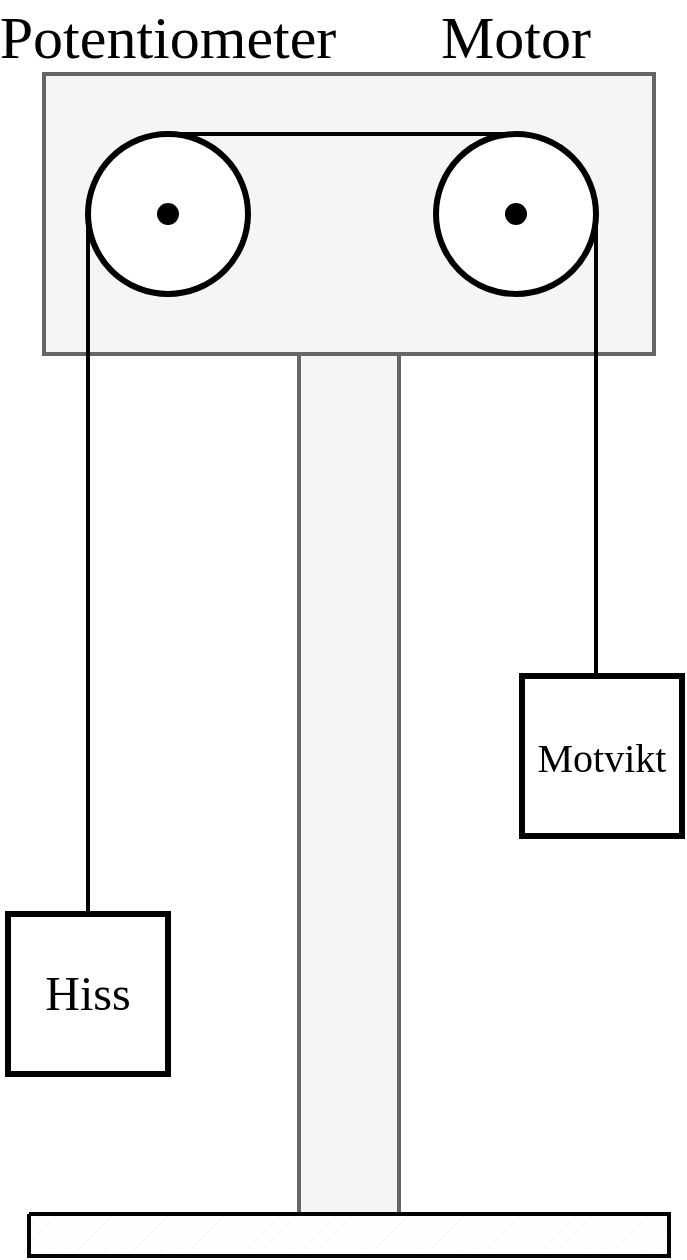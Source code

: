 <mxfile version="14.5.1" type="device"><diagram id="iVBebx0rB63y4Vq1KsQF" name="Page-1"><mxGraphModel dx="1217" dy="721" grid="1" gridSize="10" guides="1" tooltips="1" connect="1" arrows="1" fold="1" page="1" pageScale="1" pageWidth="1169" pageHeight="1654" math="0" shadow="0"><root><mxCell id="0"/><mxCell id="1" parent="0"/><mxCell id="-Uiuvf0fSiqjKIaMPOdX-22" value="" style="rounded=0;whiteSpace=wrap;html=1;fontFamily=CMU Serif;strokeWidth=2;fillColor=#f5f5f5;strokeColor=#666666;fontColor=#333333;" vertex="1" parent="1"><mxGeometry x="175.5" y="199" width="50" height="430" as="geometry"/></mxCell><mxCell id="-Uiuvf0fSiqjKIaMPOdX-21" value="" style="rounded=0;whiteSpace=wrap;html=1;fontFamily=CMU Serif;strokeWidth=2;fillColor=#f5f5f5;strokeColor=#666666;fontColor=#333333;" vertex="1" parent="1"><mxGeometry x="48" y="59" width="305" height="140" as="geometry"/></mxCell><mxCell id="-Uiuvf0fSiqjKIaMPOdX-1" value="" style="whiteSpace=wrap;html=1;aspect=fixed;strokeWidth=3;fontFamily=CMU Serif;fontStyle=0" vertex="1" parent="1"><mxGeometry x="30" y="479" width="80" height="80" as="geometry"/></mxCell><mxCell id="-Uiuvf0fSiqjKIaMPOdX-2" value="" style="endArrow=none;html=1;exitX=0.5;exitY=0;exitDx=0;exitDy=0;strokeWidth=2;fontFamily=CMU Serif;fontStyle=0" edge="1" parent="1" source="-Uiuvf0fSiqjKIaMPOdX-1"><mxGeometry width="50" height="50" relative="1" as="geometry"><mxPoint y="389" as="sourcePoint"/><mxPoint x="70" y="129" as="targetPoint"/></mxGeometry></mxCell><mxCell id="-Uiuvf0fSiqjKIaMPOdX-3" value="" style="ellipse;whiteSpace=wrap;html=1;aspect=fixed;rounded=0;sketch=0;strokeWidth=3;fontFamily=CMU Serif;fontStyle=0" vertex="1" parent="1"><mxGeometry x="70" y="89" width="80" height="80" as="geometry"/></mxCell><mxCell id="-Uiuvf0fSiqjKIaMPOdX-4" value="" style="endArrow=none;html=1;strokeWidth=2;fontFamily=CMU Serif;fontStyle=0;entryX=0.5;entryY=0;entryDx=0;entryDy=0;" edge="1" parent="1" target="-Uiuvf0fSiqjKIaMPOdX-14"><mxGeometry width="50" height="50" relative="1" as="geometry"><mxPoint x="111" y="89" as="sourcePoint"/><mxPoint x="277.59" y="89" as="targetPoint"/></mxGeometry></mxCell><mxCell id="-Uiuvf0fSiqjKIaMPOdX-8" value="" style="ellipse;whiteSpace=wrap;html=1;aspect=fixed;rounded=0;sketch=0;fillColor=#000000;fontFamily=CMU Serif;fontStyle=0" vertex="1" parent="1"><mxGeometry x="105" y="124" width="10" height="10" as="geometry"/></mxCell><mxCell id="-Uiuvf0fSiqjKIaMPOdX-10" value="&lt;font style=&quot;font-size: 24px&quot;&gt;Hiss&lt;/font&gt;" style="text;html=1;strokeColor=none;fillColor=none;align=center;verticalAlign=middle;whiteSpace=wrap;rounded=0;sketch=0;fontFamily=CMU Serif;fontStyle=0" vertex="1" parent="1"><mxGeometry x="50" y="509" width="40" height="20" as="geometry"/></mxCell><mxCell id="-Uiuvf0fSiqjKIaMPOdX-11" value="&lt;span style=&quot;font-size: 30px&quot;&gt;Motor&lt;/span&gt;" style="text;html=1;strokeColor=none;fillColor=none;align=center;verticalAlign=middle;whiteSpace=wrap;rounded=0;sketch=0;fontFamily=CMU Serif;fontStyle=0" vertex="1" parent="1"><mxGeometry x="244" y="30" width="80" height="20" as="geometry"/></mxCell><mxCell id="-Uiuvf0fSiqjKIaMPOdX-12" value="&lt;span style=&quot;font-size: 30px&quot;&gt;Potentiometer&lt;/span&gt;" style="text;html=1;strokeColor=none;fillColor=none;align=center;verticalAlign=middle;whiteSpace=wrap;rounded=0;sketch=0;fontFamily=CMU Serif;fontStyle=0" vertex="1" parent="1"><mxGeometry x="70" y="30" width="80" height="20" as="geometry"/></mxCell><mxCell id="-Uiuvf0fSiqjKIaMPOdX-14" value="" style="ellipse;whiteSpace=wrap;html=1;aspect=fixed;rounded=0;sketch=0;strokeWidth=3;fontFamily=CMU Serif;fontStyle=0" vertex="1" parent="1"><mxGeometry x="244" y="89" width="80" height="80" as="geometry"/></mxCell><mxCell id="-Uiuvf0fSiqjKIaMPOdX-16" value="" style="endArrow=none;html=1;strokeWidth=2;fontFamily=CMU Serif;fontStyle=0" edge="1" parent="1"><mxGeometry width="50" height="50" relative="1" as="geometry"><mxPoint x="324.0" y="360" as="sourcePoint"/><mxPoint x="324.0" y="134" as="targetPoint"/></mxGeometry></mxCell><mxCell id="-Uiuvf0fSiqjKIaMPOdX-17" value="&lt;font style=&quot;font-size: 20px&quot;&gt;Motvikt&lt;/font&gt;" style="whiteSpace=wrap;html=1;aspect=fixed;strokeWidth=3;fontFamily=CMU Serif;fontStyle=0" vertex="1" parent="1"><mxGeometry x="287" y="360" width="80" height="80" as="geometry"/></mxCell><mxCell id="-Uiuvf0fSiqjKIaMPOdX-18" value="" style="ellipse;whiteSpace=wrap;html=1;aspect=fixed;rounded=0;sketch=0;fillColor=#000000;fontFamily=CMU Serif;fontStyle=0" vertex="1" parent="1"><mxGeometry x="279" y="124" width="10" height="10" as="geometry"/></mxCell><mxCell id="-Uiuvf0fSiqjKIaMPOdX-25" value="" style="verticalLabelPosition=bottom;verticalAlign=top;html=1;shape=mxgraph.basic.patternFillRect;fillStyle=diag;step=5;fillStrokeWidth=0.2;fillStrokeColor=#dddddd;strokeWidth=2;fontFamily=CMU Serif;perimeterSpacing=0;" vertex="1" parent="1"><mxGeometry x="40.5" y="629" width="320" height="21" as="geometry"/></mxCell></root></mxGraphModel></diagram></mxfile>